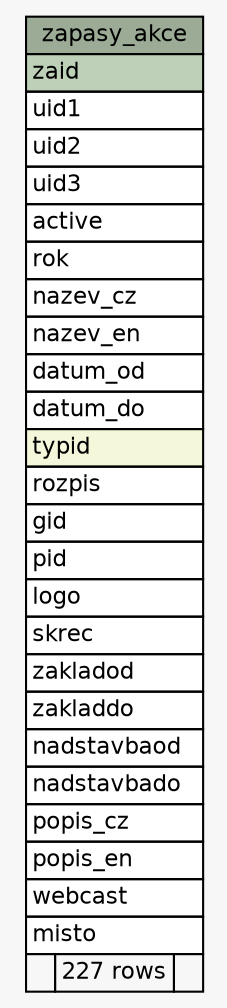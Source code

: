 // dot 2.38.0 on Mac OS X 10.9.4
// SchemaSpy rev 590
digraph "zapasy_akce" {
  graph [
    rankdir="RL"
    bgcolor="#f7f7f7"
    nodesep="0.18"
    ranksep="0.46"
    fontname="Helvetica"
    fontsize="11"
  ];
  node [
    fontname="Helvetica"
    fontsize="11"
    shape="plaintext"
  ];
  edge [
    arrowsize="0.8"
  ];
  "zapasy_akce" [
    label=<
    <TABLE BORDER="0" CELLBORDER="1" CELLSPACING="0" BGCOLOR="#ffffff">
      <TR><TD COLSPAN="3" BGCOLOR="#9bab96" ALIGN="CENTER">zapasy_akce</TD></TR>
      <TR><TD PORT="zaid" COLSPAN="3" BGCOLOR="#bed1b8" ALIGN="LEFT">zaid</TD></TR>
      <TR><TD PORT="uid1" COLSPAN="3" ALIGN="LEFT">uid1</TD></TR>
      <TR><TD PORT="uid2" COLSPAN="3" ALIGN="LEFT">uid2</TD></TR>
      <TR><TD PORT="uid3" COLSPAN="3" ALIGN="LEFT">uid3</TD></TR>
      <TR><TD PORT="active" COLSPAN="3" ALIGN="LEFT">active</TD></TR>
      <TR><TD PORT="rok" COLSPAN="3" ALIGN="LEFT">rok</TD></TR>
      <TR><TD PORT="nazev_cz" COLSPAN="3" ALIGN="LEFT">nazev_cz</TD></TR>
      <TR><TD PORT="nazev_en" COLSPAN="3" ALIGN="LEFT">nazev_en</TD></TR>
      <TR><TD PORT="datum_od" COLSPAN="3" ALIGN="LEFT">datum_od</TD></TR>
      <TR><TD PORT="datum_do" COLSPAN="3" ALIGN="LEFT">datum_do</TD></TR>
      <TR><TD PORT="typid" COLSPAN="3" BGCOLOR="#f4f7da" ALIGN="LEFT">typid</TD></TR>
      <TR><TD PORT="rozpis" COLSPAN="3" ALIGN="LEFT">rozpis</TD></TR>
      <TR><TD PORT="gid" COLSPAN="3" ALIGN="LEFT">gid</TD></TR>
      <TR><TD PORT="pid" COLSPAN="3" ALIGN="LEFT">pid</TD></TR>
      <TR><TD PORT="logo" COLSPAN="3" ALIGN="LEFT">logo</TD></TR>
      <TR><TD PORT="skrec" COLSPAN="3" ALIGN="LEFT">skrec</TD></TR>
      <TR><TD PORT="zakladod" COLSPAN="3" ALIGN="LEFT">zakladod</TD></TR>
      <TR><TD PORT="zakladdo" COLSPAN="3" ALIGN="LEFT">zakladdo</TD></TR>
      <TR><TD PORT="nadstavbaod" COLSPAN="3" ALIGN="LEFT">nadstavbaod</TD></TR>
      <TR><TD PORT="nadstavbado" COLSPAN="3" ALIGN="LEFT">nadstavbado</TD></TR>
      <TR><TD PORT="popis_cz" COLSPAN="3" ALIGN="LEFT">popis_cz</TD></TR>
      <TR><TD PORT="popis_en" COLSPAN="3" ALIGN="LEFT">popis_en</TD></TR>
      <TR><TD PORT="webcast" COLSPAN="3" ALIGN="LEFT">webcast</TD></TR>
      <TR><TD PORT="misto" COLSPAN="3" ALIGN="LEFT">misto</TD></TR>
      <TR><TD ALIGN="LEFT" BGCOLOR="#f7f7f7">  </TD><TD ALIGN="RIGHT" BGCOLOR="#f7f7f7">227 rows</TD><TD ALIGN="RIGHT" BGCOLOR="#f7f7f7">  </TD></TR>
    </TABLE>>
    URL="tables/zapasy_akce.html"
    tooltip="zapasy_akce"
  ];
}

